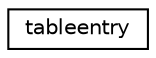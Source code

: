 digraph "Graphical Class Hierarchy"
{
  edge [fontname="Helvetica",fontsize="10",labelfontname="Helvetica",labelfontsize="10"];
  node [fontname="Helvetica",fontsize="10",shape=record];
  rankdir="LR";
  Node1 [label="tableentry",height=0.2,width=0.4,color="black", fillcolor="white", style="filled",URL="$structtableentry.html"];
}
